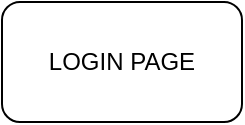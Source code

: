 <mxfile version="21.6.6" type="github">
  <diagram name="Class-Diagram" id="1r22GzmXmw0SI8X5r6vt">
    <mxGraphModel dx="1221" dy="804" grid="1" gridSize="10" guides="1" tooltips="1" connect="1" arrows="1" fold="1" page="1" pageScale="1" pageWidth="850" pageHeight="1100" math="0" shadow="0">
      <root>
        <mxCell id="0" />
        <mxCell id="1" parent="0" />
        <mxCell id="VqMGFqwvBGwM-IlmXSsp-1" value="LOGIN PAGE" style="rounded=1;whiteSpace=wrap;html=1;" vertex="1" parent="1">
          <mxGeometry x="90" y="670" width="120" height="60" as="geometry" />
        </mxCell>
      </root>
    </mxGraphModel>
  </diagram>
</mxfile>
